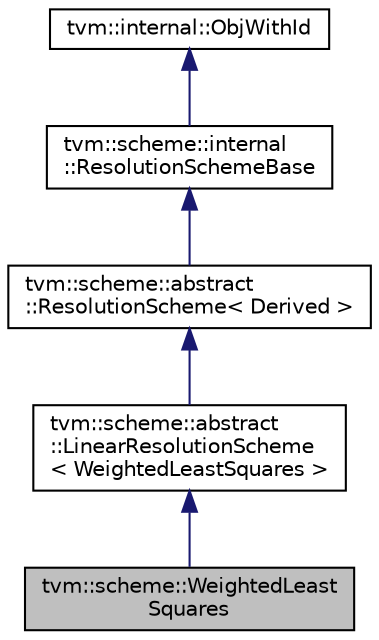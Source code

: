 digraph "tvm::scheme::WeightedLeastSquares"
{
 // LATEX_PDF_SIZE
  edge [fontname="Helvetica",fontsize="10",labelfontname="Helvetica",labelfontsize="10"];
  node [fontname="Helvetica",fontsize="10",shape=record];
  Node1 [label="tvm::scheme::WeightedLeast\lSquares",height=0.2,width=0.4,color="black", fillcolor="grey75", style="filled", fontcolor="black",tooltip=" "];
  Node2 -> Node1 [dir="back",color="midnightblue",fontsize="10",style="solid",fontname="Helvetica"];
  Node2 [label="tvm::scheme::abstract\l::LinearResolutionScheme\l\< WeightedLeastSquares \>",height=0.2,width=0.4,color="black", fillcolor="white", style="filled",URL="$classtvm_1_1scheme_1_1abstract_1_1LinearResolutionScheme.html",tooltip=" "];
  Node3 -> Node2 [dir="back",color="midnightblue",fontsize="10",style="solid",fontname="Helvetica"];
  Node3 [label="tvm::scheme::abstract\l::ResolutionScheme\< Derived \>",height=0.2,width=0.4,color="black", fillcolor="white", style="filled",URL="$classtvm_1_1scheme_1_1abstract_1_1ResolutionScheme.html",tooltip=" "];
  Node4 -> Node3 [dir="back",color="midnightblue",fontsize="10",style="solid",fontname="Helvetica"];
  Node4 [label="tvm::scheme::internal\l::ResolutionSchemeBase",height=0.2,width=0.4,color="black", fillcolor="white", style="filled",URL="$classtvm_1_1scheme_1_1internal_1_1ResolutionSchemeBase.html",tooltip=" "];
  Node5 -> Node4 [dir="back",color="midnightblue",fontsize="10",style="solid",fontname="Helvetica"];
  Node5 [label="tvm::internal::ObjWithId",height=0.2,width=0.4,color="black", fillcolor="white", style="filled",URL="$classtvm_1_1internal_1_1ObjWithId.html",tooltip=" "];
}
